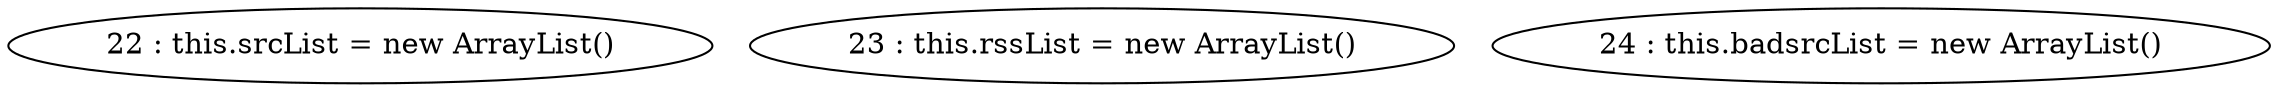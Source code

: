 digraph G {
"22 : this.srcList = new ArrayList()"
"23 : this.rssList = new ArrayList()"
"24 : this.badsrcList = new ArrayList()"
}